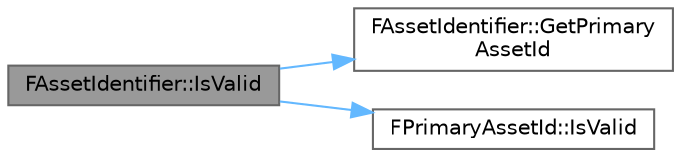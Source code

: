 digraph "FAssetIdentifier::IsValid"
{
 // INTERACTIVE_SVG=YES
 // LATEX_PDF_SIZE
  bgcolor="transparent";
  edge [fontname=Helvetica,fontsize=10,labelfontname=Helvetica,labelfontsize=10];
  node [fontname=Helvetica,fontsize=10,shape=box,height=0.2,width=0.4];
  rankdir="LR";
  Node1 [id="Node000001",label="FAssetIdentifier::IsValid",height=0.2,width=0.4,color="gray40", fillcolor="grey60", style="filled", fontcolor="black",tooltip="Returns true if this is a valid non-null identifier."];
  Node1 -> Node2 [id="edge1_Node000001_Node000002",color="steelblue1",style="solid",tooltip=" "];
  Node2 [id="Node000002",label="FAssetIdentifier::GetPrimary\lAssetId",height=0.2,width=0.4,color="grey40", fillcolor="white", style="filled",URL="$da/d0e/structFAssetIdentifier.html#a22d54c677bfd15fe681fa9bc4ef07dfe",tooltip="Returns primary asset id for this identifier, if valid."];
  Node1 -> Node3 [id="edge2_Node000001_Node000003",color="steelblue1",style="solid",tooltip=" "];
  Node3 [id="Node000003",label="FPrimaryAssetId::IsValid",height=0.2,width=0.4,color="grey40", fillcolor="white", style="filled",URL="$d6/d42/structFPrimaryAssetId.html#a0877d9a4380f78ade38ff2de757c443c",tooltip="Returns true if this is a valid identifier."];
}
